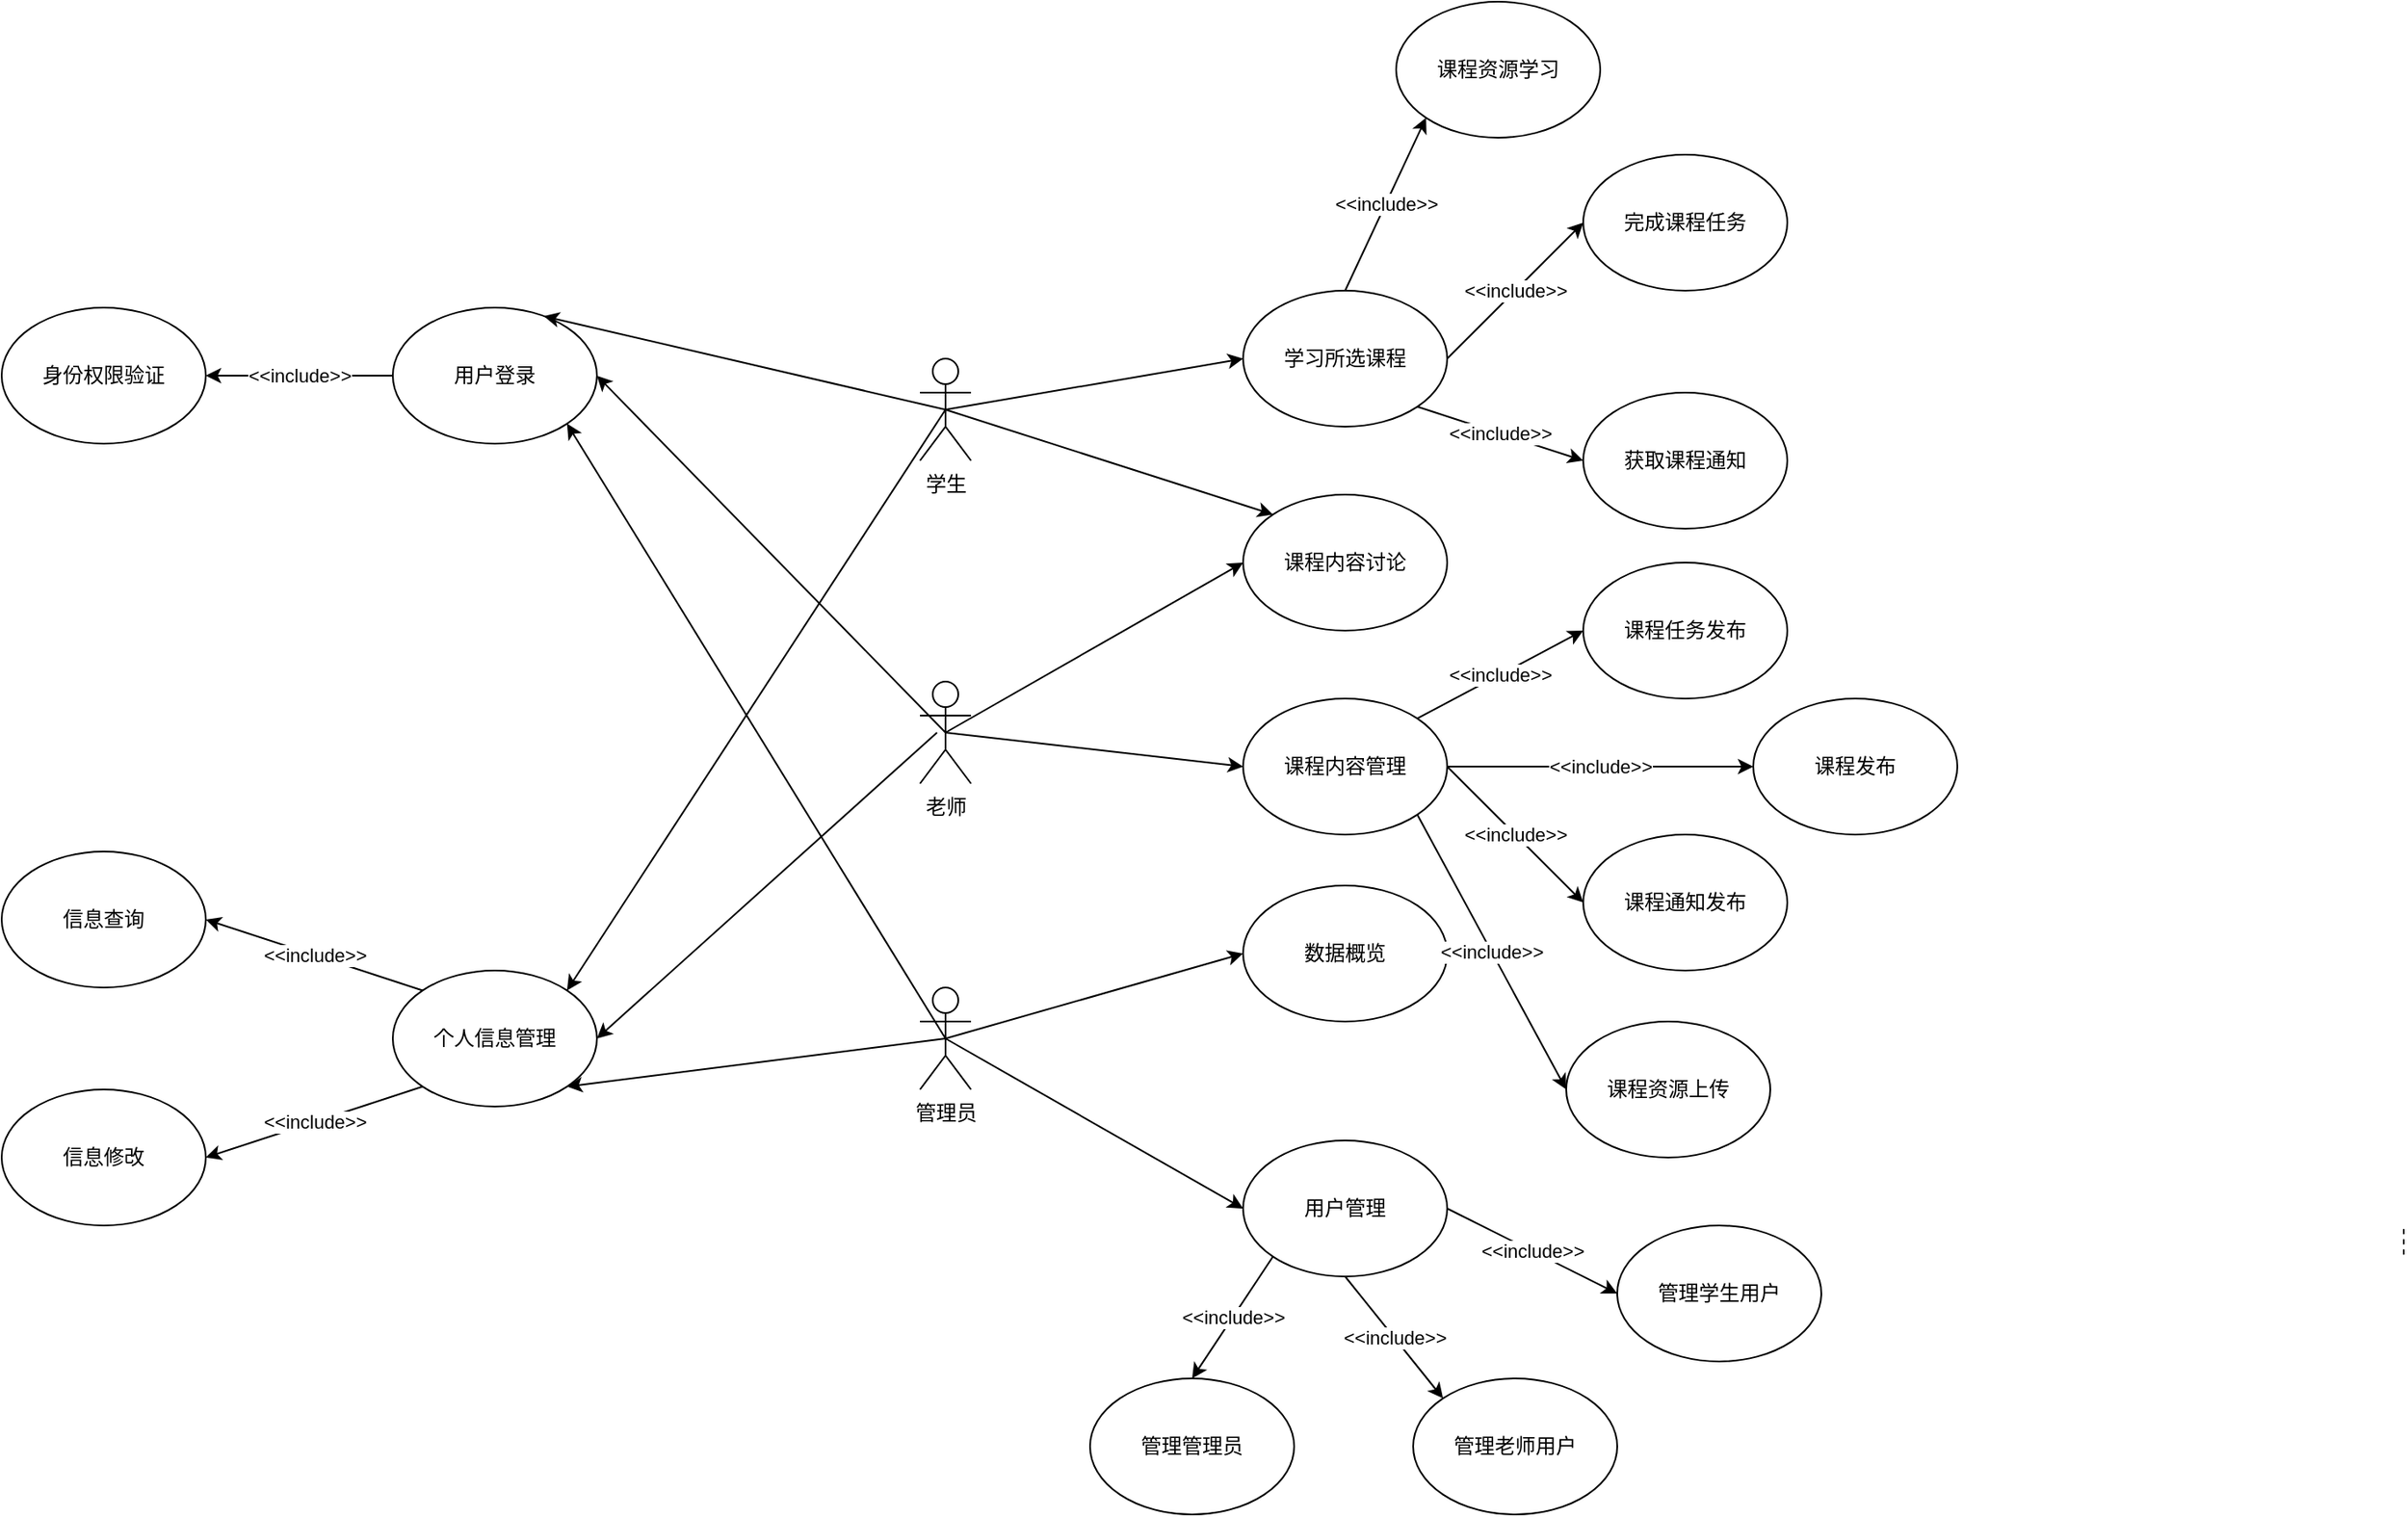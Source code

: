 <mxfile version="21.3.2" type="github">
  <diagram name="Page-1" id="9361dd3d-8414-5efd-6122-117bd74ce7a7">
    <mxGraphModel dx="1450" dy="941" grid="1" gridSize="10" guides="1" tooltips="1" connect="1" arrows="1" fold="1" page="0" pageScale="1.5" pageWidth="826" pageHeight="1169" background="none" math="0" shadow="0">
      <root>
        <mxCell id="0" />
        <mxCell id="1" parent="0" />
        <mxCell id="56" value="" style="edgeStyle=none;endArrow=none;dashed=1" parent="1" edge="1">
          <mxGeometry x="1204.071" y="380.087" width="100" height="100" as="geometry">
            <mxPoint x="1142.5" y="512.083" as="sourcePoint" />
            <mxPoint x="1142.5" y="530" as="targetPoint" />
          </mxGeometry>
        </mxCell>
        <mxCell id="kVEgBky2zOYH0hEezjp1-89" value="学生" style="shape=umlActor;verticalLabelPosition=bottom;verticalAlign=top;html=1;outlineConnect=0;" parent="1" vertex="1">
          <mxGeometry x="270" width="30" height="60" as="geometry" />
        </mxCell>
        <mxCell id="kVEgBky2zOYH0hEezjp1-90" value="老师" style="shape=umlActor;verticalLabelPosition=bottom;verticalAlign=top;html=1;outlineConnect=0;" parent="1" vertex="1">
          <mxGeometry x="270" y="190" width="30" height="60" as="geometry" />
        </mxCell>
        <mxCell id="kVEgBky2zOYH0hEezjp1-91" value="管理员" style="shape=umlActor;verticalLabelPosition=bottom;verticalAlign=top;html=1;outlineConnect=0;" parent="1" vertex="1">
          <mxGeometry x="270" y="370" width="30" height="60" as="geometry" />
        </mxCell>
        <mxCell id="kVEgBky2zOYH0hEezjp1-93" value="用户登录" style="ellipse;whiteSpace=wrap;html=1;" parent="1" vertex="1">
          <mxGeometry x="-40" y="-30" width="120" height="80" as="geometry" />
        </mxCell>
        <mxCell id="kVEgBky2zOYH0hEezjp1-94" value="个人信息管理" style="ellipse;whiteSpace=wrap;html=1;" parent="1" vertex="1">
          <mxGeometry x="-40" y="360" width="120" height="80" as="geometry" />
        </mxCell>
        <mxCell id="kVEgBky2zOYH0hEezjp1-97" value="" style="endArrow=classic;html=1;rounded=0;exitX=0.5;exitY=0.5;exitDx=0;exitDy=0;exitPerimeter=0;entryX=0.74;entryY=0.063;entryDx=0;entryDy=0;entryPerimeter=0;" parent="1" source="kVEgBky2zOYH0hEezjp1-89" target="kVEgBky2zOYH0hEezjp1-93" edge="1">
          <mxGeometry width="50" height="50" relative="1" as="geometry">
            <mxPoint x="260" y="270" as="sourcePoint" />
            <mxPoint x="310" y="220" as="targetPoint" />
          </mxGeometry>
        </mxCell>
        <mxCell id="kVEgBky2zOYH0hEezjp1-98" value="" style="endArrow=classic;html=1;rounded=0;exitX=0.5;exitY=0.5;exitDx=0;exitDy=0;exitPerimeter=0;entryX=1;entryY=0.5;entryDx=0;entryDy=0;" parent="1" source="kVEgBky2zOYH0hEezjp1-90" target="kVEgBky2zOYH0hEezjp1-93" edge="1">
          <mxGeometry width="50" height="50" relative="1" as="geometry">
            <mxPoint x="260" y="270" as="sourcePoint" />
            <mxPoint x="310" y="220" as="targetPoint" />
          </mxGeometry>
        </mxCell>
        <mxCell id="kVEgBky2zOYH0hEezjp1-99" value="" style="endArrow=classic;html=1;rounded=0;exitX=0.5;exitY=0.5;exitDx=0;exitDy=0;exitPerimeter=0;entryX=1;entryY=1;entryDx=0;entryDy=0;" parent="1" source="kVEgBky2zOYH0hEezjp1-91" target="kVEgBky2zOYH0hEezjp1-93" edge="1">
          <mxGeometry width="50" height="50" relative="1" as="geometry">
            <mxPoint x="260" y="270" as="sourcePoint" />
            <mxPoint x="310" y="220" as="targetPoint" />
          </mxGeometry>
        </mxCell>
        <mxCell id="kVEgBky2zOYH0hEezjp1-100" value="" style="endArrow=classic;html=1;rounded=0;entryX=1;entryY=0.5;entryDx=0;entryDy=0;" parent="1" target="kVEgBky2zOYH0hEezjp1-94" edge="1">
          <mxGeometry width="50" height="50" relative="1" as="geometry">
            <mxPoint x="280" y="220" as="sourcePoint" />
            <mxPoint x="310" y="220" as="targetPoint" />
          </mxGeometry>
        </mxCell>
        <mxCell id="kVEgBky2zOYH0hEezjp1-101" value="" style="endArrow=classic;html=1;rounded=0;exitX=0.5;exitY=0.5;exitDx=0;exitDy=0;exitPerimeter=0;entryX=1;entryY=0;entryDx=0;entryDy=0;" parent="1" source="kVEgBky2zOYH0hEezjp1-89" target="kVEgBky2zOYH0hEezjp1-94" edge="1">
          <mxGeometry width="50" height="50" relative="1" as="geometry">
            <mxPoint x="260" y="270" as="sourcePoint" />
            <mxPoint x="310" y="220" as="targetPoint" />
          </mxGeometry>
        </mxCell>
        <mxCell id="kVEgBky2zOYH0hEezjp1-102" value="" style="endArrow=classic;html=1;rounded=0;exitX=0.5;exitY=0.5;exitDx=0;exitDy=0;exitPerimeter=0;entryX=1;entryY=1;entryDx=0;entryDy=0;" parent="1" source="kVEgBky2zOYH0hEezjp1-91" target="kVEgBky2zOYH0hEezjp1-94" edge="1">
          <mxGeometry width="50" height="50" relative="1" as="geometry">
            <mxPoint x="260" y="270" as="sourcePoint" />
            <mxPoint x="310" y="220" as="targetPoint" />
          </mxGeometry>
        </mxCell>
        <mxCell id="kVEgBky2zOYH0hEezjp1-103" value="学习所选课程" style="ellipse;whiteSpace=wrap;html=1;" parent="1" vertex="1">
          <mxGeometry x="460" y="-40" width="120" height="80" as="geometry" />
        </mxCell>
        <mxCell id="kVEgBky2zOYH0hEezjp1-104" value="课程内容讨论" style="ellipse;whiteSpace=wrap;html=1;" parent="1" vertex="1">
          <mxGeometry x="460" y="80" width="120" height="80" as="geometry" />
        </mxCell>
        <mxCell id="kVEgBky2zOYH0hEezjp1-105" value="课程内容管理" style="ellipse;whiteSpace=wrap;html=1;" parent="1" vertex="1">
          <mxGeometry x="460" y="200" width="120" height="80" as="geometry" />
        </mxCell>
        <mxCell id="kVEgBky2zOYH0hEezjp1-106" value="用户管理" style="ellipse;whiteSpace=wrap;html=1;" parent="1" vertex="1">
          <mxGeometry x="460" y="460" width="120" height="80" as="geometry" />
        </mxCell>
        <mxCell id="kVEgBky2zOYH0hEezjp1-107" value="数据概览" style="ellipse;whiteSpace=wrap;html=1;" parent="1" vertex="1">
          <mxGeometry x="460" y="310" width="120" height="80" as="geometry" />
        </mxCell>
        <mxCell id="kVEgBky2zOYH0hEezjp1-108" value="" style="endArrow=classic;html=1;rounded=0;exitX=0.5;exitY=0.5;exitDx=0;exitDy=0;exitPerimeter=0;entryX=0;entryY=0.5;entryDx=0;entryDy=0;" parent="1" source="kVEgBky2zOYH0hEezjp1-91" target="kVEgBky2zOYH0hEezjp1-106" edge="1">
          <mxGeometry width="50" height="50" relative="1" as="geometry">
            <mxPoint x="260" y="270" as="sourcePoint" />
            <mxPoint x="310" y="220" as="targetPoint" />
          </mxGeometry>
        </mxCell>
        <mxCell id="kVEgBky2zOYH0hEezjp1-109" value="" style="endArrow=classic;html=1;rounded=0;exitX=0.5;exitY=0.5;exitDx=0;exitDy=0;exitPerimeter=0;entryX=0;entryY=0.5;entryDx=0;entryDy=0;" parent="1" source="kVEgBky2zOYH0hEezjp1-91" target="kVEgBky2zOYH0hEezjp1-107" edge="1">
          <mxGeometry width="50" height="50" relative="1" as="geometry">
            <mxPoint x="260" y="270" as="sourcePoint" />
            <mxPoint x="310" y="220" as="targetPoint" />
          </mxGeometry>
        </mxCell>
        <mxCell id="kVEgBky2zOYH0hEezjp1-110" value="" style="endArrow=classic;html=1;rounded=0;exitX=0.5;exitY=0.5;exitDx=0;exitDy=0;exitPerimeter=0;entryX=0;entryY=0.5;entryDx=0;entryDy=0;" parent="1" source="kVEgBky2zOYH0hEezjp1-89" target="kVEgBky2zOYH0hEezjp1-103" edge="1">
          <mxGeometry width="50" height="50" relative="1" as="geometry">
            <mxPoint x="260" y="270" as="sourcePoint" />
            <mxPoint x="310" y="220" as="targetPoint" />
          </mxGeometry>
        </mxCell>
        <mxCell id="kVEgBky2zOYH0hEezjp1-111" value="" style="endArrow=classic;html=1;rounded=0;exitX=0.5;exitY=0.5;exitDx=0;exitDy=0;exitPerimeter=0;entryX=0;entryY=0;entryDx=0;entryDy=0;" parent="1" source="kVEgBky2zOYH0hEezjp1-89" target="kVEgBky2zOYH0hEezjp1-104" edge="1">
          <mxGeometry width="50" height="50" relative="1" as="geometry">
            <mxPoint x="260" y="260" as="sourcePoint" />
            <mxPoint x="310" y="210" as="targetPoint" />
          </mxGeometry>
        </mxCell>
        <mxCell id="kVEgBky2zOYH0hEezjp1-112" value="" style="endArrow=classic;html=1;rounded=0;exitX=0.5;exitY=0.5;exitDx=0;exitDy=0;exitPerimeter=0;entryX=0;entryY=0.5;entryDx=0;entryDy=0;" parent="1" source="kVEgBky2zOYH0hEezjp1-90" target="kVEgBky2zOYH0hEezjp1-104" edge="1">
          <mxGeometry width="50" height="50" relative="1" as="geometry">
            <mxPoint x="260" y="260" as="sourcePoint" />
            <mxPoint x="310" y="210" as="targetPoint" />
          </mxGeometry>
        </mxCell>
        <mxCell id="kVEgBky2zOYH0hEezjp1-113" value="" style="endArrow=classic;html=1;rounded=0;exitX=0.5;exitY=0.5;exitDx=0;exitDy=0;exitPerimeter=0;entryX=0;entryY=0.5;entryDx=0;entryDy=0;" parent="1" source="kVEgBky2zOYH0hEezjp1-90" target="kVEgBky2zOYH0hEezjp1-105" edge="1">
          <mxGeometry width="50" height="50" relative="1" as="geometry">
            <mxPoint x="260" y="260" as="sourcePoint" />
            <mxPoint x="310" y="210" as="targetPoint" />
          </mxGeometry>
        </mxCell>
        <mxCell id="kVEgBky2zOYH0hEezjp1-114" value="身份权限验证" style="ellipse;whiteSpace=wrap;html=1;" parent="1" vertex="1">
          <mxGeometry x="-270" y="-30" width="120" height="80" as="geometry" />
        </mxCell>
        <mxCell id="kVEgBky2zOYH0hEezjp1-115" value="&amp;lt;&amp;lt;include&amp;gt;&amp;gt;" style="endArrow=classic;html=1;rounded=0;exitX=0;exitY=0.5;exitDx=0;exitDy=0;entryX=1;entryY=0.5;entryDx=0;entryDy=0;" parent="1" source="kVEgBky2zOYH0hEezjp1-93" target="kVEgBky2zOYH0hEezjp1-114" edge="1">
          <mxGeometry relative="1" as="geometry">
            <mxPoint x="240" y="240" as="sourcePoint" />
            <mxPoint x="340" y="240" as="targetPoint" />
          </mxGeometry>
        </mxCell>
        <mxCell id="kVEgBky2zOYH0hEezjp1-117" value="信息查询" style="ellipse;whiteSpace=wrap;html=1;" parent="1" vertex="1">
          <mxGeometry x="-270" y="290" width="120" height="80" as="geometry" />
        </mxCell>
        <mxCell id="kVEgBky2zOYH0hEezjp1-118" value="信息修改" style="ellipse;whiteSpace=wrap;html=1;" parent="1" vertex="1">
          <mxGeometry x="-270" y="430" width="120" height="80" as="geometry" />
        </mxCell>
        <mxCell id="kVEgBky2zOYH0hEezjp1-119" value="&amp;lt;&amp;lt;include&amp;gt;&amp;gt;" style="endArrow=classic;html=1;rounded=0;exitX=0;exitY=0;exitDx=0;exitDy=0;entryX=1;entryY=0.5;entryDx=0;entryDy=0;" parent="1" source="kVEgBky2zOYH0hEezjp1-94" target="kVEgBky2zOYH0hEezjp1-117" edge="1">
          <mxGeometry relative="1" as="geometry">
            <mxPoint x="240" y="240" as="sourcePoint" />
            <mxPoint x="340" y="240" as="targetPoint" />
          </mxGeometry>
        </mxCell>
        <mxCell id="kVEgBky2zOYH0hEezjp1-121" value="&amp;lt;&amp;lt;include&amp;gt;&amp;gt;" style="endArrow=classic;html=1;rounded=0;exitX=0;exitY=1;exitDx=0;exitDy=0;entryX=1;entryY=0.5;entryDx=0;entryDy=0;" parent="1" source="kVEgBky2zOYH0hEezjp1-94" target="kVEgBky2zOYH0hEezjp1-118" edge="1">
          <mxGeometry relative="1" as="geometry">
            <mxPoint x="240" y="240" as="sourcePoint" />
            <mxPoint x="340" y="240" as="targetPoint" />
          </mxGeometry>
        </mxCell>
        <mxCell id="kVEgBky2zOYH0hEezjp1-123" value="课程资源学习" style="ellipse;whiteSpace=wrap;html=1;" parent="1" vertex="1">
          <mxGeometry x="550" y="-210" width="120" height="80" as="geometry" />
        </mxCell>
        <mxCell id="kVEgBky2zOYH0hEezjp1-124" value="完成课程任务" style="ellipse;whiteSpace=wrap;html=1;" parent="1" vertex="1">
          <mxGeometry x="660" y="-120" width="120" height="80" as="geometry" />
        </mxCell>
        <mxCell id="kVEgBky2zOYH0hEezjp1-125" value="获取课程通知" style="ellipse;whiteSpace=wrap;html=1;" parent="1" vertex="1">
          <mxGeometry x="660" y="20" width="120" height="80" as="geometry" />
        </mxCell>
        <mxCell id="kVEgBky2zOYH0hEezjp1-126" value="课程任务发布" style="ellipse;whiteSpace=wrap;html=1;" parent="1" vertex="1">
          <mxGeometry x="660" y="120" width="120" height="80" as="geometry" />
        </mxCell>
        <mxCell id="kVEgBky2zOYH0hEezjp1-127" value="课程通知发布" style="ellipse;whiteSpace=wrap;html=1;" parent="1" vertex="1">
          <mxGeometry x="660" y="280" width="120" height="80" as="geometry" />
        </mxCell>
        <mxCell id="kVEgBky2zOYH0hEezjp1-128" value="课程资源上传" style="ellipse;whiteSpace=wrap;html=1;" parent="1" vertex="1">
          <mxGeometry x="650" y="390" width="120" height="80" as="geometry" />
        </mxCell>
        <mxCell id="kVEgBky2zOYH0hEezjp1-129" value="管理老师用户" style="ellipse;whiteSpace=wrap;html=1;" parent="1" vertex="1">
          <mxGeometry x="560" y="600" width="120" height="80" as="geometry" />
        </mxCell>
        <mxCell id="kVEgBky2zOYH0hEezjp1-130" value="管理学生用户" style="ellipse;whiteSpace=wrap;html=1;" parent="1" vertex="1">
          <mxGeometry x="680" y="510" width="120" height="80" as="geometry" />
        </mxCell>
        <mxCell id="kVEgBky2zOYH0hEezjp1-131" value="管理管理员" style="ellipse;whiteSpace=wrap;html=1;" parent="1" vertex="1">
          <mxGeometry x="370" y="600" width="120" height="80" as="geometry" />
        </mxCell>
        <mxCell id="kVEgBky2zOYH0hEezjp1-132" value="&amp;lt;&amp;lt;include&amp;gt;&amp;gt;" style="endArrow=classic;html=1;rounded=0;exitX=0.5;exitY=0;exitDx=0;exitDy=0;entryX=0;entryY=1;entryDx=0;entryDy=0;" parent="1" source="kVEgBky2zOYH0hEezjp1-103" target="kVEgBky2zOYH0hEezjp1-123" edge="1">
          <mxGeometry relative="1" as="geometry">
            <mxPoint x="240" y="110" as="sourcePoint" />
            <mxPoint x="340" y="110" as="targetPoint" />
          </mxGeometry>
        </mxCell>
        <mxCell id="kVEgBky2zOYH0hEezjp1-134" value="&amp;lt;&amp;lt;include&amp;gt;&amp;gt;" style="endArrow=classic;html=1;rounded=0;exitX=1;exitY=0.5;exitDx=0;exitDy=0;entryX=0;entryY=0.5;entryDx=0;entryDy=0;" parent="1" source="kVEgBky2zOYH0hEezjp1-103" target="kVEgBky2zOYH0hEezjp1-124" edge="1">
          <mxGeometry relative="1" as="geometry">
            <mxPoint x="630" y="-10" as="sourcePoint" />
            <mxPoint x="678" y="-112" as="targetPoint" />
          </mxGeometry>
        </mxCell>
        <mxCell id="kVEgBky2zOYH0hEezjp1-135" value="&amp;lt;&amp;lt;include&amp;gt;&amp;gt;" style="endArrow=classic;html=1;rounded=0;exitX=1;exitY=1;exitDx=0;exitDy=0;entryX=0;entryY=0.5;entryDx=0;entryDy=0;" parent="1" source="kVEgBky2zOYH0hEezjp1-103" target="kVEgBky2zOYH0hEezjp1-125" edge="1">
          <mxGeometry relative="1" as="geometry">
            <mxPoint x="610" y="20" as="sourcePoint" />
            <mxPoint x="658" y="-82" as="targetPoint" />
          </mxGeometry>
        </mxCell>
        <mxCell id="kVEgBky2zOYH0hEezjp1-136" value="&amp;lt;&amp;lt;include&amp;gt;&amp;gt;" style="endArrow=classic;html=1;rounded=0;exitX=1;exitY=0;exitDx=0;exitDy=0;entryX=0;entryY=0.5;entryDx=0;entryDy=0;" parent="1" source="kVEgBky2zOYH0hEezjp1-105" target="kVEgBky2zOYH0hEezjp1-126" edge="1">
          <mxGeometry relative="1" as="geometry">
            <mxPoint x="640" y="210" as="sourcePoint" />
            <mxPoint x="688" y="108" as="targetPoint" />
          </mxGeometry>
        </mxCell>
        <mxCell id="kVEgBky2zOYH0hEezjp1-137" value="&amp;lt;&amp;lt;include&amp;gt;&amp;gt;" style="endArrow=classic;html=1;rounded=0;exitX=1;exitY=0.5;exitDx=0;exitDy=0;entryX=0;entryY=0.5;entryDx=0;entryDy=0;" parent="1" source="kVEgBky2zOYH0hEezjp1-105" target="kVEgBky2zOYH0hEezjp1-127" edge="1">
          <mxGeometry relative="1" as="geometry">
            <mxPoint x="660" y="250" as="sourcePoint" />
            <mxPoint x="708" y="148" as="targetPoint" />
          </mxGeometry>
        </mxCell>
        <mxCell id="kVEgBky2zOYH0hEezjp1-138" value="&amp;lt;&amp;lt;include&amp;gt;&amp;gt;" style="endArrow=classic;html=1;rounded=0;exitX=1;exitY=1;exitDx=0;exitDy=0;entryX=0;entryY=0.5;entryDx=0;entryDy=0;" parent="1" source="kVEgBky2zOYH0hEezjp1-105" target="kVEgBky2zOYH0hEezjp1-128" edge="1">
          <mxGeometry relative="1" as="geometry">
            <mxPoint x="600" y="320" as="sourcePoint" />
            <mxPoint x="648" y="218" as="targetPoint" />
          </mxGeometry>
        </mxCell>
        <mxCell id="kVEgBky2zOYH0hEezjp1-139" value="&amp;lt;&amp;lt;include&amp;gt;&amp;gt;" style="endArrow=classic;html=1;rounded=0;exitX=1;exitY=0.5;exitDx=0;exitDy=0;entryX=0;entryY=0.5;entryDx=0;entryDy=0;" parent="1" source="kVEgBky2zOYH0hEezjp1-106" target="kVEgBky2zOYH0hEezjp1-130" edge="1">
          <mxGeometry relative="1" as="geometry">
            <mxPoint x="630" y="480" as="sourcePoint" />
            <mxPoint x="678" y="378" as="targetPoint" />
          </mxGeometry>
        </mxCell>
        <mxCell id="kVEgBky2zOYH0hEezjp1-140" value="&amp;lt;&amp;lt;include&amp;gt;&amp;gt;" style="endArrow=classic;html=1;rounded=0;exitX=0.5;exitY=1;exitDx=0;exitDy=0;entryX=0;entryY=0;entryDx=0;entryDy=0;" parent="1" source="kVEgBky2zOYH0hEezjp1-106" target="kVEgBky2zOYH0hEezjp1-129" edge="1">
          <mxGeometry relative="1" as="geometry">
            <mxPoint x="550" y="580" as="sourcePoint" />
            <mxPoint x="598" y="478" as="targetPoint" />
          </mxGeometry>
        </mxCell>
        <mxCell id="kVEgBky2zOYH0hEezjp1-141" value="&amp;lt;&amp;lt;include&amp;gt;&amp;gt;" style="endArrow=classic;html=1;rounded=0;exitX=0;exitY=1;exitDx=0;exitDy=0;entryX=0.5;entryY=0;entryDx=0;entryDy=0;" parent="1" source="kVEgBky2zOYH0hEezjp1-106" target="kVEgBky2zOYH0hEezjp1-131" edge="1">
          <mxGeometry relative="1" as="geometry">
            <mxPoint x="480" y="560" as="sourcePoint" />
            <mxPoint x="528" y="458" as="targetPoint" />
          </mxGeometry>
        </mxCell>
        <mxCell id="EMmESjuxRCy9OM0XS4xU-56" value="课程发布" style="ellipse;whiteSpace=wrap;html=1;" vertex="1" parent="1">
          <mxGeometry x="760" y="200" width="120" height="80" as="geometry" />
        </mxCell>
        <mxCell id="EMmESjuxRCy9OM0XS4xU-57" value="&amp;lt;&amp;lt;include&amp;gt;&amp;gt;" style="endArrow=classic;html=1;rounded=0;entryX=0;entryY=0.5;entryDx=0;entryDy=0;" edge="1" parent="1" source="kVEgBky2zOYH0hEezjp1-105" target="EMmESjuxRCy9OM0XS4xU-56">
          <mxGeometry relative="1" as="geometry">
            <mxPoint x="700" y="240" as="sourcePoint" />
            <mxPoint x="798" y="188" as="targetPoint" />
          </mxGeometry>
        </mxCell>
      </root>
    </mxGraphModel>
  </diagram>
</mxfile>
